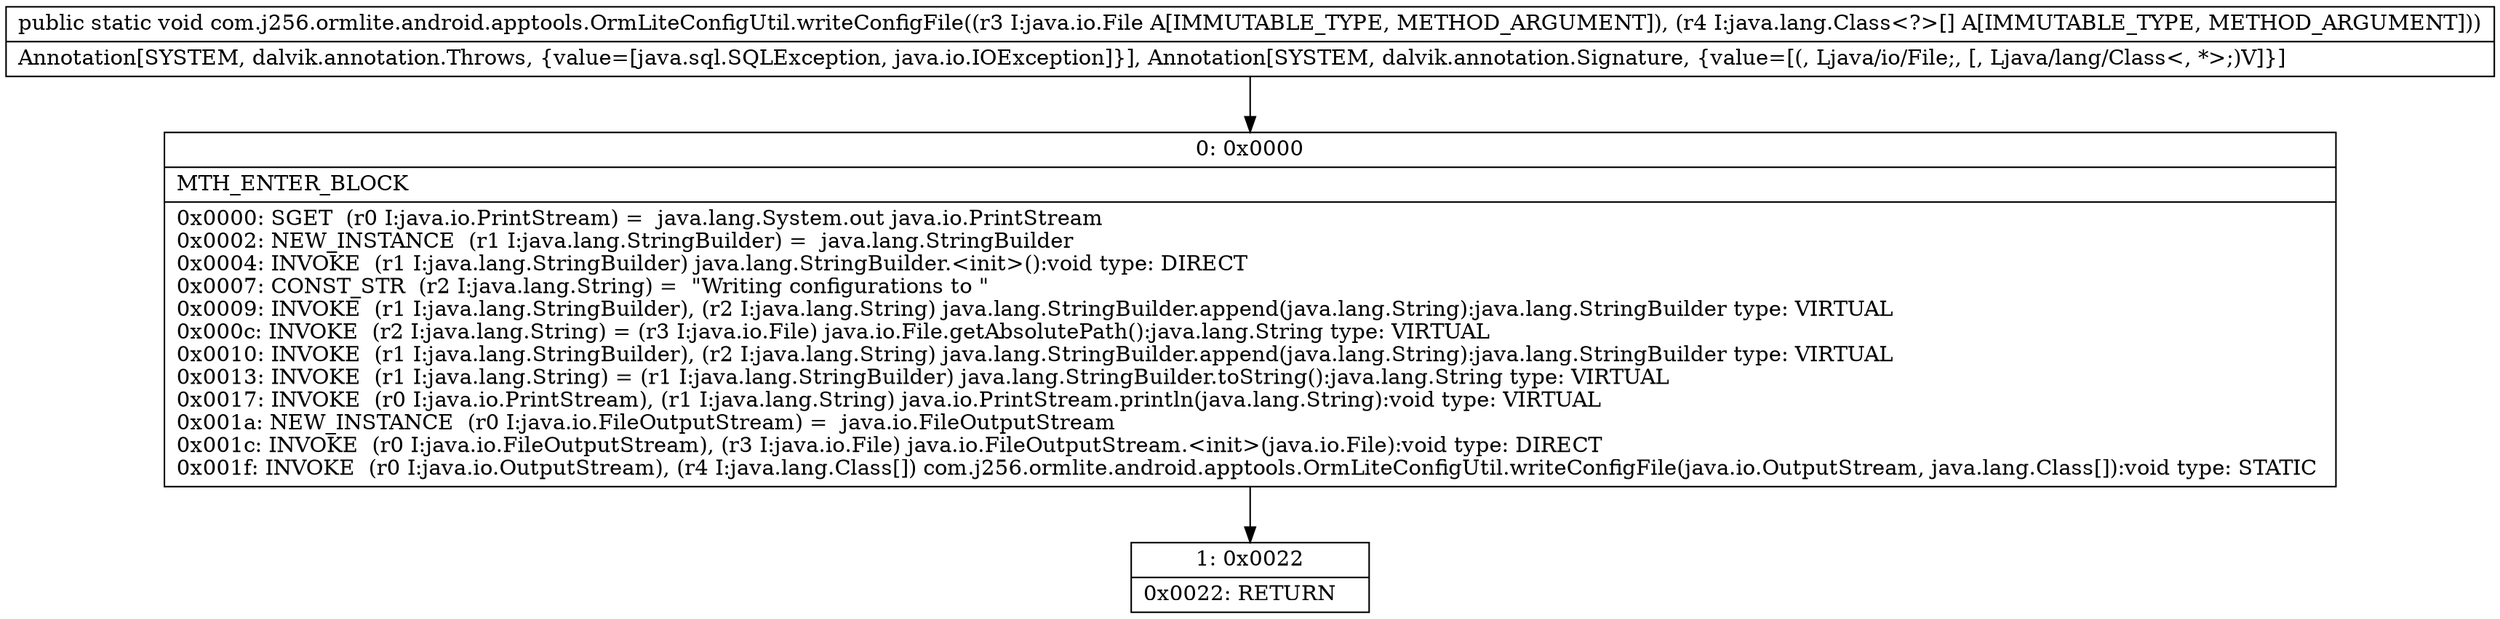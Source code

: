 digraph "CFG forcom.j256.ormlite.android.apptools.OrmLiteConfigUtil.writeConfigFile(Ljava\/io\/File;[Ljava\/lang\/Class;)V" {
Node_0 [shape=record,label="{0\:\ 0x0000|MTH_ENTER_BLOCK\l|0x0000: SGET  (r0 I:java.io.PrintStream) =  java.lang.System.out java.io.PrintStream \l0x0002: NEW_INSTANCE  (r1 I:java.lang.StringBuilder) =  java.lang.StringBuilder \l0x0004: INVOKE  (r1 I:java.lang.StringBuilder) java.lang.StringBuilder.\<init\>():void type: DIRECT \l0x0007: CONST_STR  (r2 I:java.lang.String) =  \"Writing configurations to \" \l0x0009: INVOKE  (r1 I:java.lang.StringBuilder), (r2 I:java.lang.String) java.lang.StringBuilder.append(java.lang.String):java.lang.StringBuilder type: VIRTUAL \l0x000c: INVOKE  (r2 I:java.lang.String) = (r3 I:java.io.File) java.io.File.getAbsolutePath():java.lang.String type: VIRTUAL \l0x0010: INVOKE  (r1 I:java.lang.StringBuilder), (r2 I:java.lang.String) java.lang.StringBuilder.append(java.lang.String):java.lang.StringBuilder type: VIRTUAL \l0x0013: INVOKE  (r1 I:java.lang.String) = (r1 I:java.lang.StringBuilder) java.lang.StringBuilder.toString():java.lang.String type: VIRTUAL \l0x0017: INVOKE  (r0 I:java.io.PrintStream), (r1 I:java.lang.String) java.io.PrintStream.println(java.lang.String):void type: VIRTUAL \l0x001a: NEW_INSTANCE  (r0 I:java.io.FileOutputStream) =  java.io.FileOutputStream \l0x001c: INVOKE  (r0 I:java.io.FileOutputStream), (r3 I:java.io.File) java.io.FileOutputStream.\<init\>(java.io.File):void type: DIRECT \l0x001f: INVOKE  (r0 I:java.io.OutputStream), (r4 I:java.lang.Class[]) com.j256.ormlite.android.apptools.OrmLiteConfigUtil.writeConfigFile(java.io.OutputStream, java.lang.Class[]):void type: STATIC \l}"];
Node_1 [shape=record,label="{1\:\ 0x0022|0x0022: RETURN   \l}"];
MethodNode[shape=record,label="{public static void com.j256.ormlite.android.apptools.OrmLiteConfigUtil.writeConfigFile((r3 I:java.io.File A[IMMUTABLE_TYPE, METHOD_ARGUMENT]), (r4 I:java.lang.Class\<?\>[] A[IMMUTABLE_TYPE, METHOD_ARGUMENT]))  | Annotation[SYSTEM, dalvik.annotation.Throws, \{value=[java.sql.SQLException, java.io.IOException]\}], Annotation[SYSTEM, dalvik.annotation.Signature, \{value=[(, Ljava\/io\/File;, [, Ljava\/lang\/Class\<, *\>;)V]\}]\l}"];
MethodNode -> Node_0;
Node_0 -> Node_1;
}

